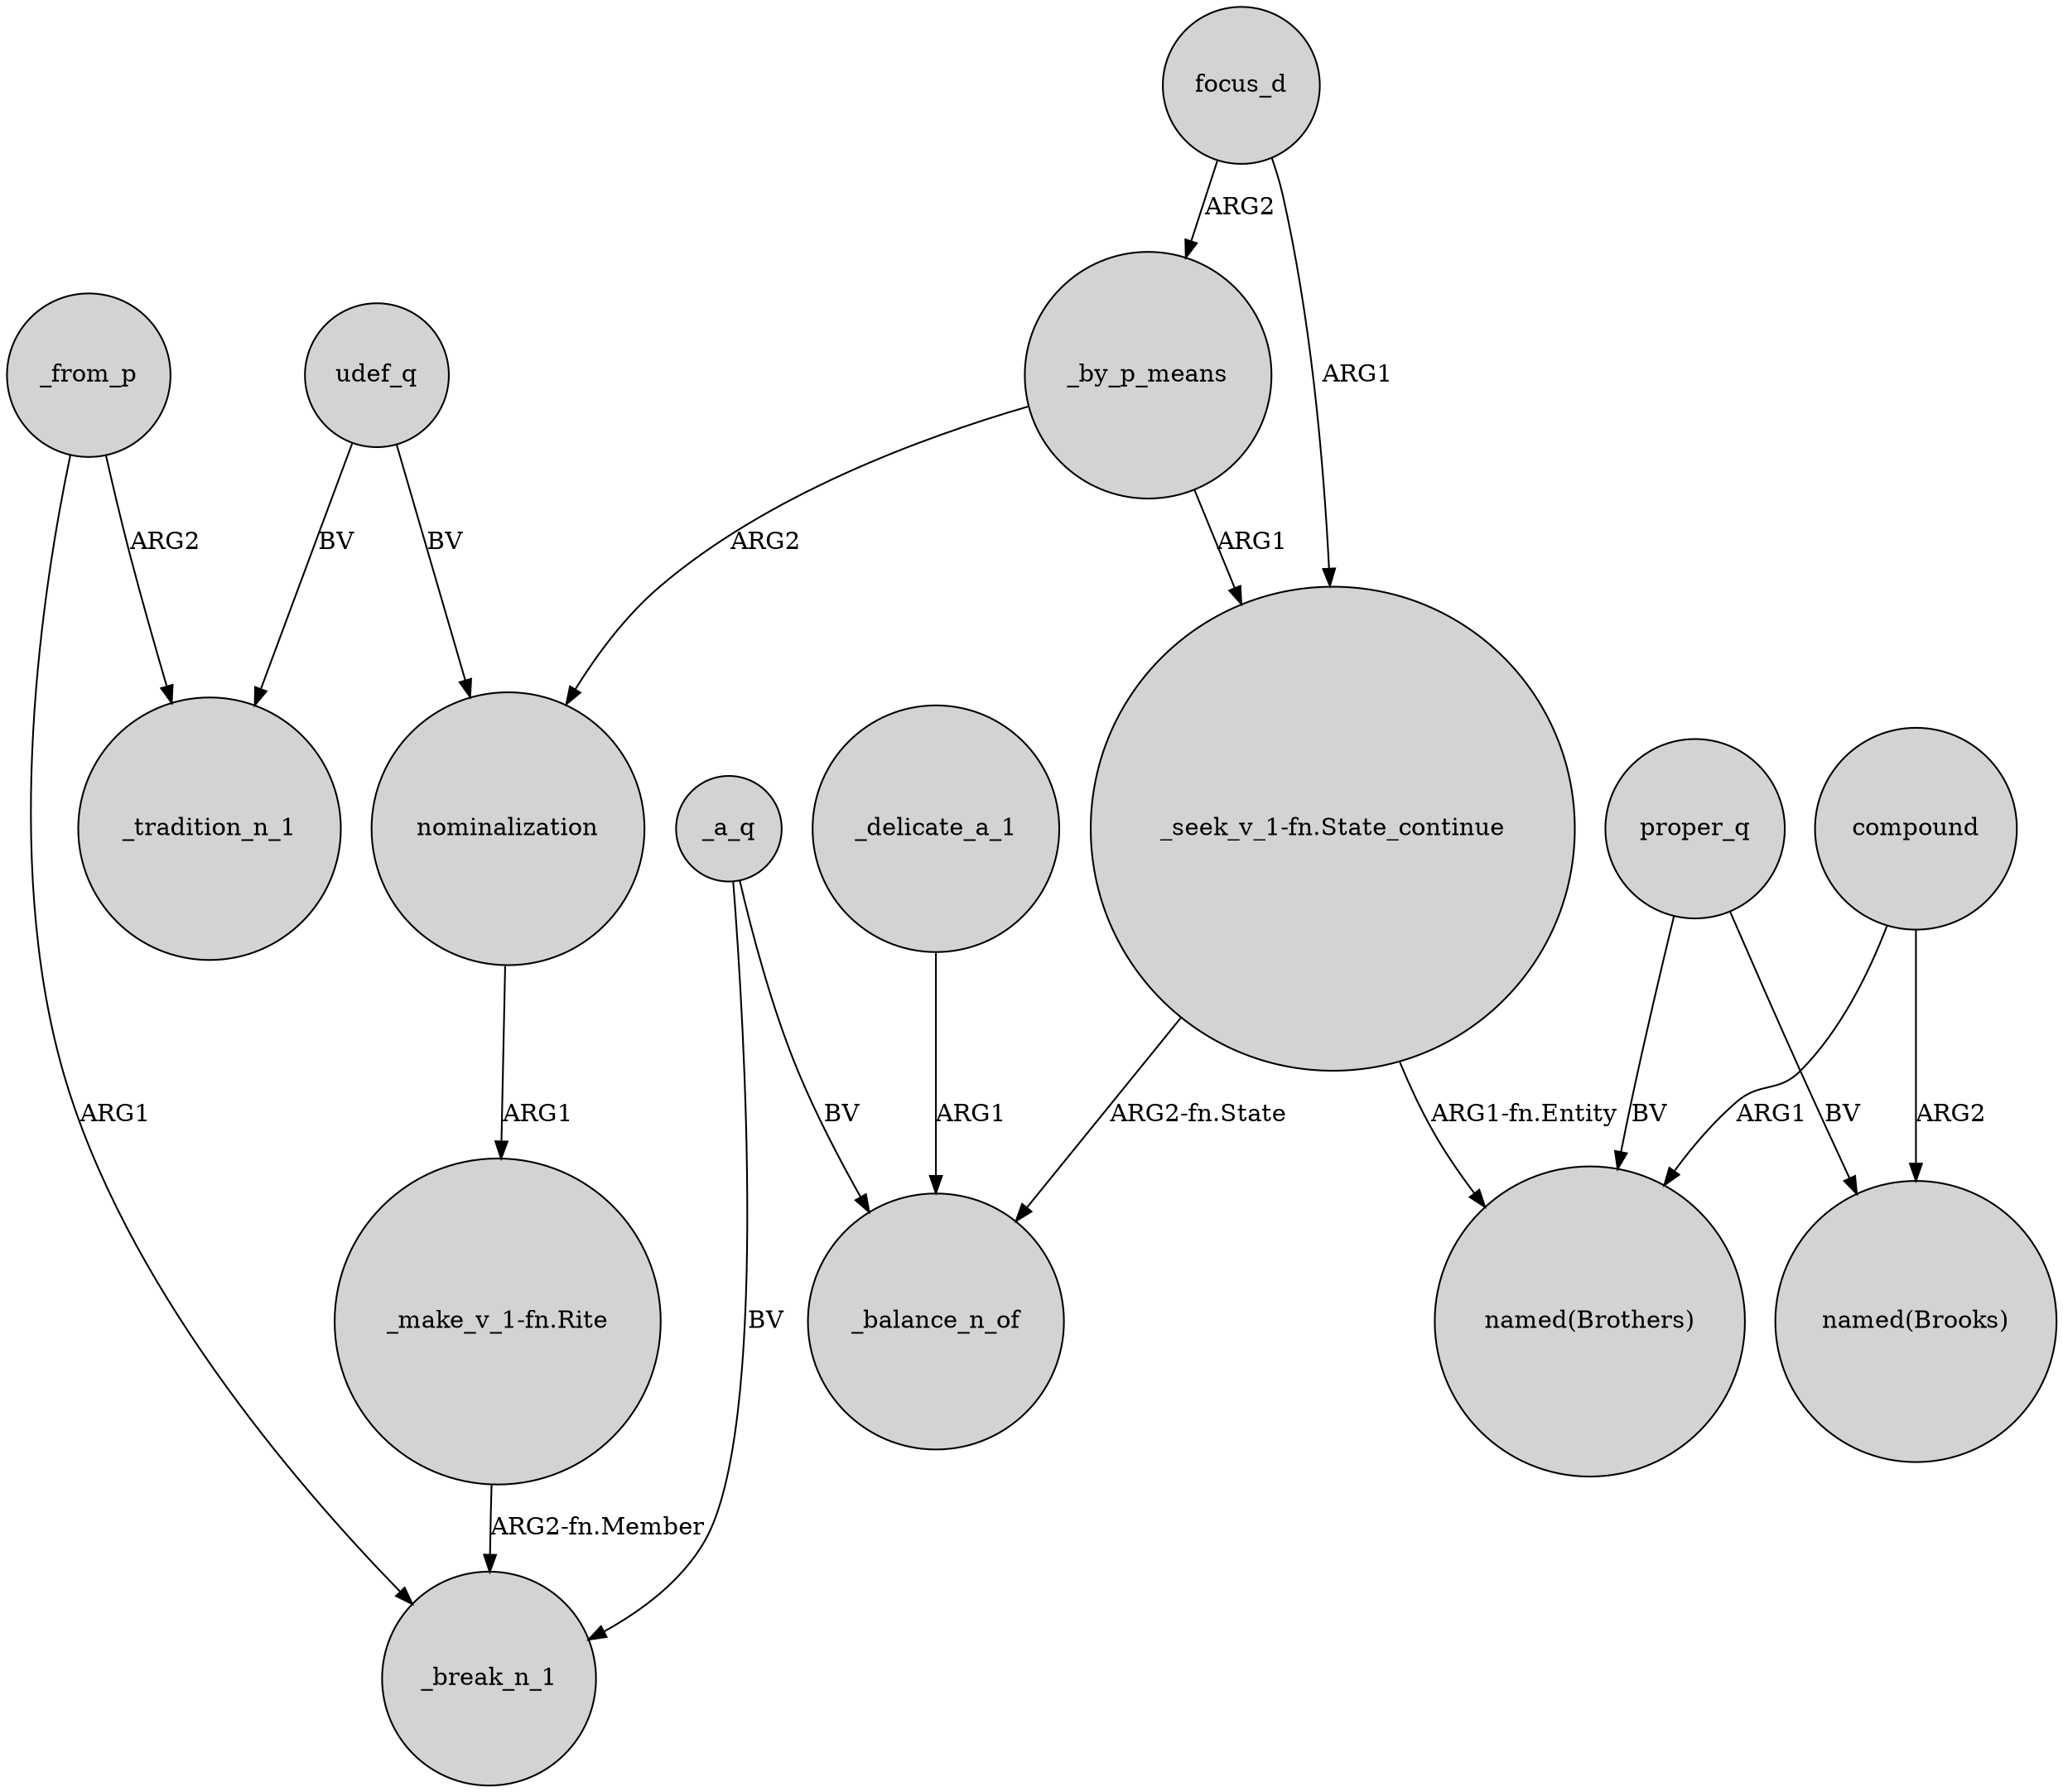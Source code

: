 digraph {
	node [shape=circle style=filled]
	_from_p -> _tradition_n_1 [label=ARG2]
	_from_p -> _break_n_1 [label=ARG1]
	compound -> "named(Brooks)" [label=ARG2]
	"_make_v_1-fn.Rite" -> _break_n_1 [label="ARG2-fn.Member"]
	focus_d -> "_seek_v_1-fn.State_continue" [label=ARG1]
	udef_q -> nominalization [label=BV]
	_delicate_a_1 -> _balance_n_of [label=ARG1]
	_by_p_means -> "_seek_v_1-fn.State_continue" [label=ARG1]
	"_seek_v_1-fn.State_continue" -> "named(Brothers)" [label="ARG1-fn.Entity"]
	"_seek_v_1-fn.State_continue" -> _balance_n_of [label="ARG2-fn.State"]
	proper_q -> "named(Brooks)" [label=BV]
	compound -> "named(Brothers)" [label=ARG1]
	_by_p_means -> nominalization [label=ARG2]
	proper_q -> "named(Brothers)" [label=BV]
	focus_d -> _by_p_means [label=ARG2]
	_a_q -> _balance_n_of [label=BV]
	nominalization -> "_make_v_1-fn.Rite" [label=ARG1]
	udef_q -> _tradition_n_1 [label=BV]
	_a_q -> _break_n_1 [label=BV]
}
